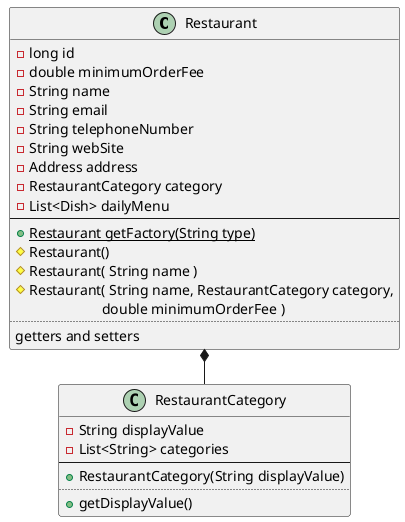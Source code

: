 @startuml user
left to right direction
class Restaurant {
  -long id
  -double minimumOrderFee
  -String name
  -String email
  -String telephoneNumber
  -String webSite
  -Address address
  -RestaurantCategory category
  -List<Dish> dailyMenu
  --
  +Restaurant {static} getFactory(String type)
  #Restaurant() 
  #Restaurant( String name )
  #Restaurant( String name, RestaurantCategory category, 
  \t            double minimumOrderFee )
  ..
  getters and setters
}

class RestaurantCategory {
    -String displayValue
    -List<String> categories
    --
    +RestaurantCategory(String displayValue)
    ..
    +getDisplayValue()
}

Restaurant *- RestaurantCategory

@enduml